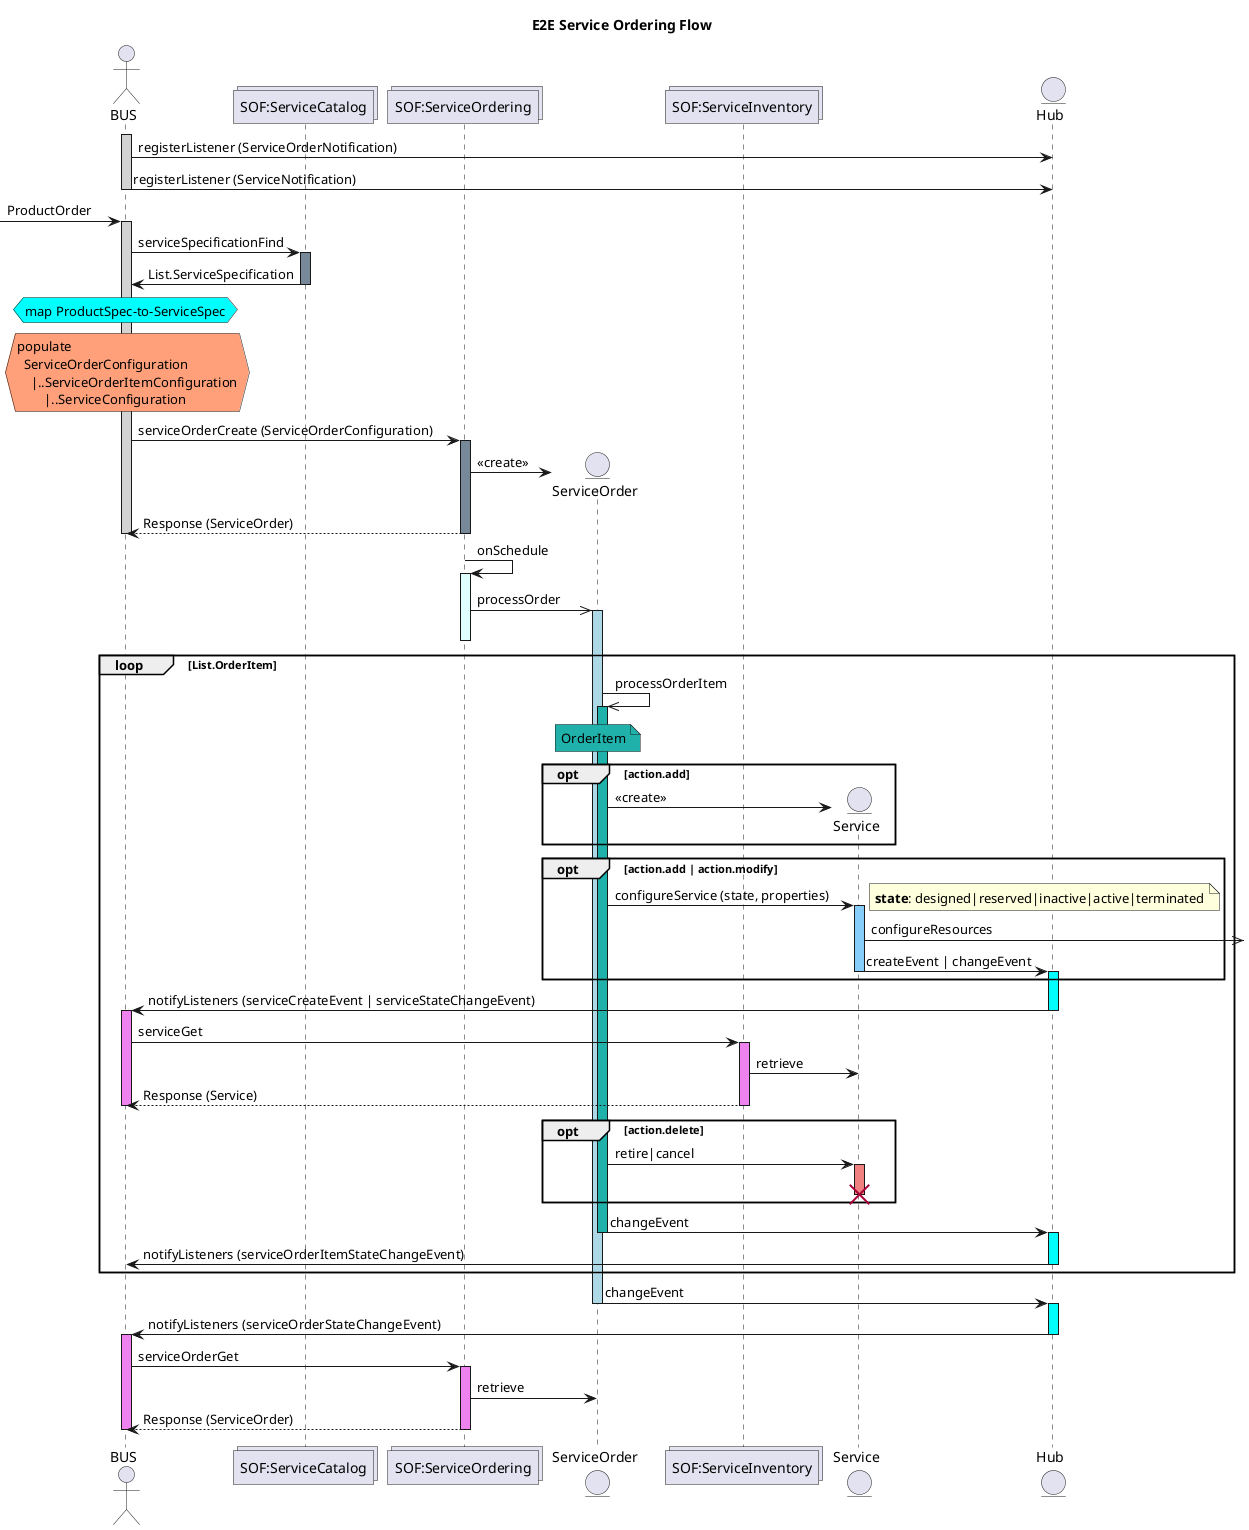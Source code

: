@startuml
title E2E Service Ordering Flow
actor BUS
collections ServiceCatalog as "SOF:ServiceCatalog"
collections ServiceOrdering as "SOF:ServiceOrdering"
entity ServiceOrder
collections ServiceInventory as "SOF:ServiceInventory"
entity Service
entity Hub

activate BUS #LightGray
BUS -> Hub : registerListener (ServiceOrderNotification)
BUS -> Hub : registerListener (ServiceNotification)
deactivate BUS

[-> BUS: ProductOrder
activate BUS #LightGray
BUS -> ServiceCatalog : serviceSpecificationFind
activate ServiceCatalog #LightSlateGrey
BUS <- ServiceCatalog : List.ServiceSpecification
deactivate ServiceCatalog

hnote over BUS #Aqua: map ProductSpec-to-ServiceSpec
hnote over BUS #LightSalmon
    populate
      ServiceOrderConfiguration
        |..ServiceOrderItemConfiguration
            |..ServiceConfiguration 
end hnote

BUS -> ServiceOrdering: serviceOrderCreate (ServiceOrderConfiguration)
activate ServiceOrdering #LightSlateGrey
    create ServiceOrder
    ServiceOrdering -> ServiceOrder: <<create>>
    BUS <-- ServiceOrdering: Response (ServiceOrder)
deactivate ServiceOrdering
deactivate BUS

ServiceOrdering -> ServiceOrdering : onSchedule
activate ServiceOrdering #LightCyan
    ServiceOrdering ->> ServiceOrder : processOrder
activate ServiceOrder #LightBlue
deactivate ServiceOrdering

loop List.OrderItem
    ServiceOrder ->> ServiceOrder : processOrderItem
    activate ServiceOrder #LightSeaGreen
    note over ServiceOrder #LightSeaGreen : OrderItem 

    opt action.add
        create Service
        ServiceOrder -> Service : <<create>>
    end
    opt action.add | action.modify
        ServiceOrder -> Service : configureService (state, properties)
        note right
            **state**: designed|reserved|inactive|active|terminated
        end note
        activate Service #LightSkyBlue
            Service ->>] : configureResources
            Service -> Hub : createEvent | changeEvent
        deactivate Service
        activate Hub #aqua
    end
    Hub -> BUS : notifyListeners (serviceCreateEvent | serviceStateChangeEvent)
    deactivate Hub

    activate BUS #Violet
        BUS -> ServiceInventory : serviceGet
        activate ServiceInventory #Violet
        ServiceInventory -> Service : retrieve
        return Response (Service)
    deactivate BUS

    opt action.delete
        ServiceOrder -> Service : retire|cancel
        activate Service #LightCoral
        destroy Service
    end
    activate Hub #aqua
    deactivate Hub

    ServiceOrder -> Hub : changeEvent
    deactivate ServiceOrder

    activate Hub #aqua
    Hub -> BUS : notifyListeners (serviceOrderItemStateChangeEvent)
    deactivate Hub
end
ServiceOrder -> Hub : changeEvent
deactivate ServiceOrder

activate Hub #aqua
Hub -> BUS : notifyListeners (serviceOrderStateChangeEvent)
deactivate Hub

activate BUS #Violet
    BUS -> ServiceOrdering : serviceOrderGet
    activate ServiceOrdering #Violet
    ServiceOrdering -> ServiceOrder : retrieve
    return Response (ServiceOrder)
deactivate BUS

@enduml